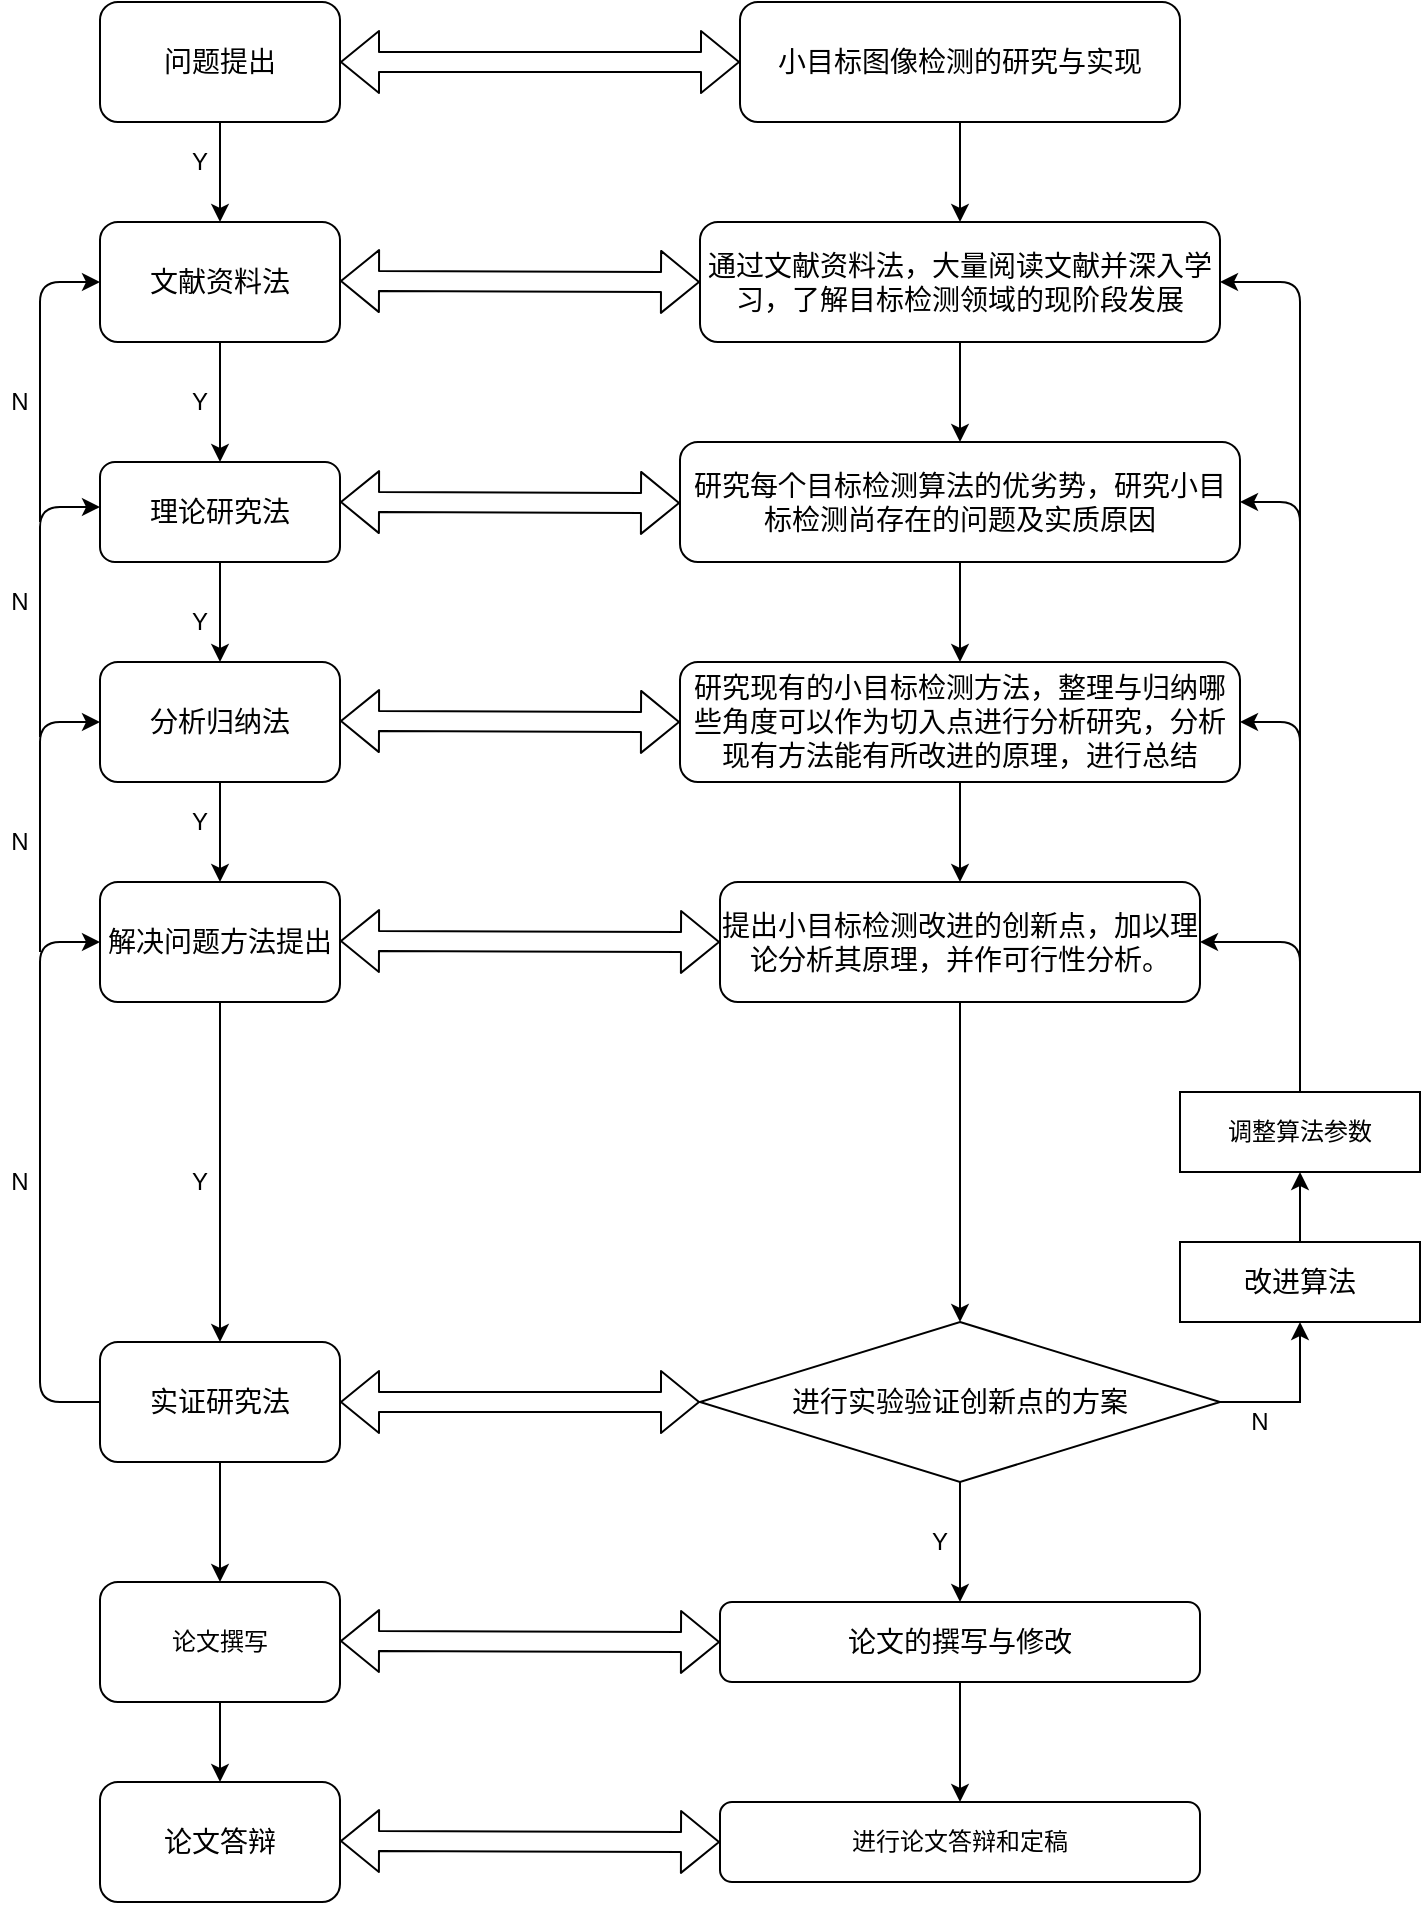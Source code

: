 <mxfile version="13.10.1" type="github">
  <diagram id="916mjzQg44bnQ6U9ui2z" name="Page-1">
    <mxGraphModel dx="868" dy="481" grid="1" gridSize="10" guides="1" tooltips="1" connect="1" arrows="1" fold="1" page="1" pageScale="1" pageWidth="827" pageHeight="1169" math="0" shadow="0">
      <root>
        <mxCell id="0" />
        <mxCell id="1" parent="0" />
        <mxCell id="ovdbi8FJQ23wNGwGJVN4-7" value="" style="edgeStyle=orthogonalEdgeStyle;rounded=0;orthogonalLoop=1;jettySize=auto;html=1;" edge="1" parent="1" source="ovdbi8FJQ23wNGwGJVN4-5">
          <mxGeometry relative="1" as="geometry">
            <mxPoint x="210" y="150" as="targetPoint" />
            <Array as="points">
              <mxPoint x="210" y="130" />
              <mxPoint x="210" y="130" />
            </Array>
          </mxGeometry>
        </mxCell>
        <mxCell id="ovdbi8FJQ23wNGwGJVN4-5" value="&lt;font style=&quot;font-size: 14px&quot;&gt;问题提出&lt;/font&gt;" style="rounded=1;whiteSpace=wrap;html=1;" vertex="1" parent="1">
          <mxGeometry x="150" y="40" width="120" height="60" as="geometry" />
        </mxCell>
        <mxCell id="ovdbi8FJQ23wNGwGJVN4-9" value="" style="edgeStyle=orthogonalEdgeStyle;rounded=0;orthogonalLoop=1;jettySize=auto;html=1;" edge="1" parent="1" source="ovdbi8FJQ23wNGwGJVN4-6" target="ovdbi8FJQ23wNGwGJVN4-8">
          <mxGeometry relative="1" as="geometry" />
        </mxCell>
        <mxCell id="ovdbi8FJQ23wNGwGJVN4-6" value="&lt;font style=&quot;font-size: 14px&quot;&gt;文献资料法&lt;/font&gt;" style="whiteSpace=wrap;html=1;rounded=1;" vertex="1" parent="1">
          <mxGeometry x="150" y="150" width="120" height="60" as="geometry" />
        </mxCell>
        <mxCell id="ovdbi8FJQ23wNGwGJVN4-13" value="" style="edgeStyle=orthogonalEdgeStyle;rounded=0;orthogonalLoop=1;jettySize=auto;html=1;" edge="1" parent="1" source="ovdbi8FJQ23wNGwGJVN4-8" target="ovdbi8FJQ23wNGwGJVN4-12">
          <mxGeometry relative="1" as="geometry" />
        </mxCell>
        <mxCell id="ovdbi8FJQ23wNGwGJVN4-8" value="&lt;font style=&quot;font-size: 14px&quot;&gt;理论研究法&lt;/font&gt;" style="whiteSpace=wrap;html=1;rounded=1;" vertex="1" parent="1">
          <mxGeometry x="150" y="270" width="120" height="50" as="geometry" />
        </mxCell>
        <mxCell id="ovdbi8FJQ23wNGwGJVN4-10" value="Y" style="text;html=1;strokeColor=none;fillColor=none;align=center;verticalAlign=middle;whiteSpace=wrap;rounded=0;" vertex="1" parent="1">
          <mxGeometry x="190" y="110" width="20" height="20" as="geometry" />
        </mxCell>
        <mxCell id="ovdbi8FJQ23wNGwGJVN4-11" value="Y" style="text;html=1;strokeColor=none;fillColor=none;align=center;verticalAlign=middle;whiteSpace=wrap;rounded=0;" vertex="1" parent="1">
          <mxGeometry x="190" y="230" width="20" height="20" as="geometry" />
        </mxCell>
        <mxCell id="ovdbi8FJQ23wNGwGJVN4-49" value="" style="edgeStyle=orthogonalEdgeStyle;rounded=0;orthogonalLoop=1;jettySize=auto;html=1;" edge="1" parent="1" source="ovdbi8FJQ23wNGwGJVN4-12" target="ovdbi8FJQ23wNGwGJVN4-48">
          <mxGeometry relative="1" as="geometry" />
        </mxCell>
        <mxCell id="ovdbi8FJQ23wNGwGJVN4-12" value="&lt;font style=&quot;font-size: 14px&quot;&gt;分析归纳法&lt;/font&gt;" style="whiteSpace=wrap;html=1;rounded=1;" vertex="1" parent="1">
          <mxGeometry x="150" y="370" width="120" height="60" as="geometry" />
        </mxCell>
        <mxCell id="ovdbi8FJQ23wNGwGJVN4-14" value="Y" style="text;html=1;strokeColor=none;fillColor=none;align=center;verticalAlign=middle;whiteSpace=wrap;rounded=0;" vertex="1" parent="1">
          <mxGeometry x="190" y="340" width="20" height="20" as="geometry" />
        </mxCell>
        <mxCell id="ovdbi8FJQ23wNGwGJVN4-22" value="" style="endArrow=classic;html=1;exitX=0;exitY=0.5;exitDx=0;exitDy=0;entryX=0;entryY=0.5;entryDx=0;entryDy=0;" edge="1" parent="1" source="ovdbi8FJQ23wNGwGJVN4-42" target="ovdbi8FJQ23wNGwGJVN4-48">
          <mxGeometry width="50" height="50" relative="1" as="geometry">
            <mxPoint x="140" y="510" as="sourcePoint" />
            <mxPoint x="130" y="370" as="targetPoint" />
            <Array as="points">
              <mxPoint x="120" y="740" />
              <mxPoint x="120" y="510" />
            </Array>
          </mxGeometry>
        </mxCell>
        <mxCell id="ovdbi8FJQ23wNGwGJVN4-23" value="" style="endArrow=classic;html=1;entryX=0;entryY=0.5;entryDx=0;entryDy=0;" edge="1" parent="1" target="ovdbi8FJQ23wNGwGJVN4-6">
          <mxGeometry width="50" height="50" relative="1" as="geometry">
            <mxPoint x="120" y="300" as="sourcePoint" />
            <mxPoint x="440" y="250" as="targetPoint" />
            <Array as="points">
              <mxPoint x="120" y="180" />
            </Array>
          </mxGeometry>
        </mxCell>
        <mxCell id="ovdbi8FJQ23wNGwGJVN4-25" value="N" style="text;html=1;strokeColor=none;fillColor=none;align=center;verticalAlign=middle;whiteSpace=wrap;rounded=0;" vertex="1" parent="1">
          <mxGeometry x="100" y="330" width="20" height="20" as="geometry" />
        </mxCell>
        <mxCell id="ovdbi8FJQ23wNGwGJVN4-26" value="N" style="text;html=1;strokeColor=none;fillColor=none;align=center;verticalAlign=middle;whiteSpace=wrap;rounded=0;" vertex="1" parent="1">
          <mxGeometry x="100" y="230" width="20" height="20" as="geometry" />
        </mxCell>
        <mxCell id="ovdbi8FJQ23wNGwGJVN4-28" value="" style="shape=flexArrow;endArrow=classic;startArrow=classic;html=1;exitX=1;exitY=0.5;exitDx=0;exitDy=0;" edge="1" parent="1" source="ovdbi8FJQ23wNGwGJVN4-5">
          <mxGeometry width="50" height="50" relative="1" as="geometry">
            <mxPoint x="340" y="100" as="sourcePoint" />
            <mxPoint x="470" y="70" as="targetPoint" />
          </mxGeometry>
        </mxCell>
        <mxCell id="ovdbi8FJQ23wNGwGJVN4-31" value="" style="edgeStyle=orthogonalEdgeStyle;rounded=0;orthogonalLoop=1;jettySize=auto;html=1;" edge="1" parent="1" source="ovdbi8FJQ23wNGwGJVN4-29" target="ovdbi8FJQ23wNGwGJVN4-30">
          <mxGeometry relative="1" as="geometry" />
        </mxCell>
        <mxCell id="ovdbi8FJQ23wNGwGJVN4-29" value="&lt;p class=&quot;MsoNormal&quot;&gt;&lt;span style=&quot;font-size: 10.5pt&quot;&gt;小目标图像检测的研究与实现&lt;/span&gt;&lt;/p&gt;" style="rounded=1;whiteSpace=wrap;html=1;" vertex="1" parent="1">
          <mxGeometry x="470" y="40" width="220" height="60" as="geometry" />
        </mxCell>
        <mxCell id="ovdbi8FJQ23wNGwGJVN4-34" value="" style="edgeStyle=orthogonalEdgeStyle;rounded=0;orthogonalLoop=1;jettySize=auto;html=1;" edge="1" parent="1" source="ovdbi8FJQ23wNGwGJVN4-30" target="ovdbi8FJQ23wNGwGJVN4-33">
          <mxGeometry relative="1" as="geometry" />
        </mxCell>
        <mxCell id="ovdbi8FJQ23wNGwGJVN4-30" value="&lt;font style=&quot;font-size: 14px&quot;&gt;通过文献资料法，大量阅读文献并深入学习，了解目标检测领域的现阶段发展&lt;/font&gt;" style="whiteSpace=wrap;html=1;rounded=1;" vertex="1" parent="1">
          <mxGeometry x="450" y="150" width="260" height="60" as="geometry" />
        </mxCell>
        <mxCell id="ovdbi8FJQ23wNGwGJVN4-32" value="" style="shape=flexArrow;endArrow=classic;startArrow=classic;html=1;exitX=1;exitY=0.5;exitDx=0;exitDy=0;entryX=0;entryY=0.5;entryDx=0;entryDy=0;" edge="1" parent="1" target="ovdbi8FJQ23wNGwGJVN4-30">
          <mxGeometry width="50" height="50" relative="1" as="geometry">
            <mxPoint x="270" y="179.5" as="sourcePoint" />
            <mxPoint x="440" y="180" as="targetPoint" />
          </mxGeometry>
        </mxCell>
        <mxCell id="ovdbi8FJQ23wNGwGJVN4-37" value="" style="edgeStyle=orthogonalEdgeStyle;rounded=0;orthogonalLoop=1;jettySize=auto;html=1;" edge="1" parent="1" source="ovdbi8FJQ23wNGwGJVN4-33" target="ovdbi8FJQ23wNGwGJVN4-36">
          <mxGeometry relative="1" as="geometry" />
        </mxCell>
        <mxCell id="ovdbi8FJQ23wNGwGJVN4-33" value="&lt;font style=&quot;font-size: 14px&quot;&gt;研究每个目标检测算法的优劣势，研究小目标检测尚存在的问题及实质原因&lt;/font&gt;" style="whiteSpace=wrap;html=1;rounded=1;" vertex="1" parent="1">
          <mxGeometry x="440" y="260" width="280" height="60" as="geometry" />
        </mxCell>
        <mxCell id="ovdbi8FJQ23wNGwGJVN4-35" value="" style="shape=flexArrow;endArrow=classic;startArrow=classic;html=1;exitX=1;exitY=0.5;exitDx=0;exitDy=0;" edge="1" parent="1">
          <mxGeometry width="50" height="50" relative="1" as="geometry">
            <mxPoint x="270" y="290" as="sourcePoint" />
            <mxPoint x="440" y="290.5" as="targetPoint" />
          </mxGeometry>
        </mxCell>
        <mxCell id="ovdbi8FJQ23wNGwGJVN4-56" value="" style="edgeStyle=orthogonalEdgeStyle;rounded=0;orthogonalLoop=1;jettySize=auto;html=1;" edge="1" parent="1" source="ovdbi8FJQ23wNGwGJVN4-36" target="ovdbi8FJQ23wNGwGJVN4-55">
          <mxGeometry relative="1" as="geometry" />
        </mxCell>
        <mxCell id="ovdbi8FJQ23wNGwGJVN4-36" value="&lt;font style=&quot;font-size: 14px&quot;&gt;研究现有的小目标检测方法，整理与归纳哪些角度可以作为切入点进行分析研究，分析现有方法能有所改进的原理，进行总结&lt;/font&gt;" style="whiteSpace=wrap;html=1;rounded=1;" vertex="1" parent="1">
          <mxGeometry x="440" y="370" width="280" height="60" as="geometry" />
        </mxCell>
        <mxCell id="ovdbi8FJQ23wNGwGJVN4-38" value="" style="shape=flexArrow;endArrow=classic;startArrow=classic;html=1;exitX=1;exitY=0.5;exitDx=0;exitDy=0;" edge="1" parent="1">
          <mxGeometry width="50" height="50" relative="1" as="geometry">
            <mxPoint x="270" y="399.5" as="sourcePoint" />
            <mxPoint x="440" y="400" as="targetPoint" />
          </mxGeometry>
        </mxCell>
        <mxCell id="ovdbi8FJQ23wNGwGJVN4-41" value="" style="edgeStyle=orthogonalEdgeStyle;rounded=0;orthogonalLoop=1;jettySize=auto;html=1;" edge="1" parent="1" source="ovdbi8FJQ23wNGwGJVN4-42" target="ovdbi8FJQ23wNGwGJVN4-44">
          <mxGeometry relative="1" as="geometry" />
        </mxCell>
        <mxCell id="ovdbi8FJQ23wNGwGJVN4-42" value="&lt;font style=&quot;font-size: 14px&quot;&gt;实证研究法&lt;/font&gt;" style="whiteSpace=wrap;html=1;rounded=1;" vertex="1" parent="1">
          <mxGeometry x="150" y="710" width="120" height="60" as="geometry" />
        </mxCell>
        <mxCell id="ovdbi8FJQ23wNGwGJVN4-43" value="" style="edgeStyle=orthogonalEdgeStyle;rounded=0;orthogonalLoop=1;jettySize=auto;html=1;" edge="1" parent="1" source="ovdbi8FJQ23wNGwGJVN4-44" target="ovdbi8FJQ23wNGwGJVN4-45">
          <mxGeometry relative="1" as="geometry" />
        </mxCell>
        <mxCell id="ovdbi8FJQ23wNGwGJVN4-44" value="论文撰写" style="whiteSpace=wrap;html=1;rounded=1;" vertex="1" parent="1">
          <mxGeometry x="150" y="830" width="120" height="60" as="geometry" />
        </mxCell>
        <mxCell id="ovdbi8FJQ23wNGwGJVN4-45" value="&lt;font style=&quot;font-size: 14px&quot;&gt;论文答辩&lt;/font&gt;" style="whiteSpace=wrap;html=1;rounded=1;" vertex="1" parent="1">
          <mxGeometry x="150" y="930" width="120" height="60" as="geometry" />
        </mxCell>
        <mxCell id="ovdbi8FJQ23wNGwGJVN4-51" value="" style="edgeStyle=orthogonalEdgeStyle;rounded=0;orthogonalLoop=1;jettySize=auto;html=1;" edge="1" parent="1" source="ovdbi8FJQ23wNGwGJVN4-48" target="ovdbi8FJQ23wNGwGJVN4-42">
          <mxGeometry relative="1" as="geometry" />
        </mxCell>
        <mxCell id="ovdbi8FJQ23wNGwGJVN4-48" value="&lt;font style=&quot;font-size: 14px&quot;&gt;解决问题方法提出&lt;/font&gt;" style="whiteSpace=wrap;html=1;rounded=1;" vertex="1" parent="1">
          <mxGeometry x="150" y="480" width="120" height="60" as="geometry" />
        </mxCell>
        <mxCell id="ovdbi8FJQ23wNGwGJVN4-53" value="Y" style="text;html=1;strokeColor=none;fillColor=none;align=center;verticalAlign=middle;whiteSpace=wrap;rounded=0;" vertex="1" parent="1">
          <mxGeometry x="190" y="440" width="20" height="20" as="geometry" />
        </mxCell>
        <mxCell id="ovdbi8FJQ23wNGwGJVN4-54" value="" style="shape=flexArrow;endArrow=classic;startArrow=classic;html=1;exitX=1;exitY=0.5;exitDx=0;exitDy=0;entryX=0;entryY=0.5;entryDx=0;entryDy=0;" edge="1" parent="1" target="ovdbi8FJQ23wNGwGJVN4-55">
          <mxGeometry width="50" height="50" relative="1" as="geometry">
            <mxPoint x="270" y="509.5" as="sourcePoint" />
            <mxPoint x="440" y="510" as="targetPoint" />
          </mxGeometry>
        </mxCell>
        <mxCell id="ovdbi8FJQ23wNGwGJVN4-66" value="" style="edgeStyle=orthogonalEdgeStyle;rounded=0;orthogonalLoop=1;jettySize=auto;html=1;" edge="1" parent="1" source="ovdbi8FJQ23wNGwGJVN4-55" target="ovdbi8FJQ23wNGwGJVN4-65">
          <mxGeometry relative="1" as="geometry" />
        </mxCell>
        <mxCell id="ovdbi8FJQ23wNGwGJVN4-55" value="&lt;font style=&quot;font-size: 14px&quot;&gt;提出小目标检测改进的创新点，加以理论分析其原理，并作可行性分析。&lt;/font&gt;" style="whiteSpace=wrap;html=1;rounded=1;" vertex="1" parent="1">
          <mxGeometry x="460" y="480" width="240" height="60" as="geometry" />
        </mxCell>
        <mxCell id="ovdbi8FJQ23wNGwGJVN4-59" value="Y" style="text;html=1;strokeColor=none;fillColor=none;align=center;verticalAlign=middle;whiteSpace=wrap;rounded=0;" vertex="1" parent="1">
          <mxGeometry x="190" y="620" width="20" height="20" as="geometry" />
        </mxCell>
        <mxCell id="ovdbi8FJQ23wNGwGJVN4-61" value="" style="endArrow=classic;html=1;entryX=0;entryY=0.5;entryDx=0;entryDy=0;" edge="1" parent="1" target="ovdbi8FJQ23wNGwGJVN4-12">
          <mxGeometry width="50" height="50" relative="1" as="geometry">
            <mxPoint x="120" y="515" as="sourcePoint" />
            <mxPoint x="150" y="385" as="targetPoint" />
            <Array as="points">
              <mxPoint x="120" y="400" />
            </Array>
          </mxGeometry>
        </mxCell>
        <mxCell id="ovdbi8FJQ23wNGwGJVN4-62" value="" style="endArrow=classic;html=1;entryX=0;entryY=0.5;entryDx=0;entryDy=0;" edge="1" parent="1">
          <mxGeometry width="50" height="50" relative="1" as="geometry">
            <mxPoint x="120" y="407.5" as="sourcePoint" />
            <mxPoint x="150" y="292.5" as="targetPoint" />
            <Array as="points">
              <mxPoint x="120" y="292.5" />
            </Array>
          </mxGeometry>
        </mxCell>
        <mxCell id="ovdbi8FJQ23wNGwGJVN4-63" value="N" style="text;html=1;strokeColor=none;fillColor=none;align=center;verticalAlign=middle;whiteSpace=wrap;rounded=0;" vertex="1" parent="1">
          <mxGeometry x="100" y="450" width="20" height="20" as="geometry" />
        </mxCell>
        <mxCell id="ovdbi8FJQ23wNGwGJVN4-64" value="N" style="text;html=1;strokeColor=none;fillColor=none;align=center;verticalAlign=middle;whiteSpace=wrap;rounded=0;" vertex="1" parent="1">
          <mxGeometry x="100" y="620" width="20" height="20" as="geometry" />
        </mxCell>
        <mxCell id="ovdbi8FJQ23wNGwGJVN4-72" value="" style="edgeStyle=orthogonalEdgeStyle;rounded=0;orthogonalLoop=1;jettySize=auto;html=1;entryX=0.5;entryY=1;entryDx=0;entryDy=0;" edge="1" parent="1" source="ovdbi8FJQ23wNGwGJVN4-65" target="ovdbi8FJQ23wNGwGJVN4-71">
          <mxGeometry relative="1" as="geometry">
            <Array as="points">
              <mxPoint x="750" y="740" />
            </Array>
          </mxGeometry>
        </mxCell>
        <mxCell id="ovdbi8FJQ23wNGwGJVN4-82" value="" style="edgeStyle=orthogonalEdgeStyle;rounded=0;orthogonalLoop=1;jettySize=auto;html=1;exitX=0.5;exitY=1;exitDx=0;exitDy=0;" edge="1" parent="1" source="ovdbi8FJQ23wNGwGJVN4-65" target="ovdbi8FJQ23wNGwGJVN4-81">
          <mxGeometry relative="1" as="geometry">
            <mxPoint x="610" y="800" as="sourcePoint" />
          </mxGeometry>
        </mxCell>
        <mxCell id="ovdbi8FJQ23wNGwGJVN4-65" value="&lt;font style=&quot;font-size: 14px&quot;&gt;进行实验验证创新点的方案&lt;/font&gt;" style="rhombus;whiteSpace=wrap;html=1;" vertex="1" parent="1">
          <mxGeometry x="450" y="700" width="260" height="80" as="geometry" />
        </mxCell>
        <mxCell id="ovdbi8FJQ23wNGwGJVN4-67" value="" style="shape=flexArrow;endArrow=classic;startArrow=classic;html=1;exitX=1;exitY=0.5;exitDx=0;exitDy=0;entryX=0;entryY=0.5;entryDx=0;entryDy=0;" edge="1" parent="1" source="ovdbi8FJQ23wNGwGJVN4-42" target="ovdbi8FJQ23wNGwGJVN4-65">
          <mxGeometry width="50" height="50" relative="1" as="geometry">
            <mxPoint x="270" y="639.5" as="sourcePoint" />
            <mxPoint x="460" y="640" as="targetPoint" />
          </mxGeometry>
        </mxCell>
        <mxCell id="ovdbi8FJQ23wNGwGJVN4-74" value="" style="edgeStyle=orthogonalEdgeStyle;rounded=0;orthogonalLoop=1;jettySize=auto;html=1;" edge="1" parent="1" source="ovdbi8FJQ23wNGwGJVN4-71" target="ovdbi8FJQ23wNGwGJVN4-73">
          <mxGeometry relative="1" as="geometry" />
        </mxCell>
        <mxCell id="ovdbi8FJQ23wNGwGJVN4-71" value="&lt;font style=&quot;font-size: 14px&quot;&gt;改进算法&lt;/font&gt;" style="whiteSpace=wrap;html=1;" vertex="1" parent="1">
          <mxGeometry x="690" y="660" width="120" height="40" as="geometry" />
        </mxCell>
        <mxCell id="ovdbi8FJQ23wNGwGJVN4-73" value="调整算法参数" style="whiteSpace=wrap;html=1;" vertex="1" parent="1">
          <mxGeometry x="690" y="585" width="120" height="40" as="geometry" />
        </mxCell>
        <mxCell id="ovdbi8FJQ23wNGwGJVN4-77" value="" style="endArrow=classic;html=1;entryX=1;entryY=0.5;entryDx=0;entryDy=0;" edge="1" parent="1" target="ovdbi8FJQ23wNGwGJVN4-36">
          <mxGeometry width="50" height="50" relative="1" as="geometry">
            <mxPoint x="750" y="530" as="sourcePoint" />
            <mxPoint x="520" y="450" as="targetPoint" />
            <Array as="points">
              <mxPoint x="750" y="400" />
            </Array>
          </mxGeometry>
        </mxCell>
        <mxCell id="ovdbi8FJQ23wNGwGJVN4-78" value="" style="endArrow=classic;html=1;entryX=1;entryY=0.5;entryDx=0;entryDy=0;" edge="1" parent="1" target="ovdbi8FJQ23wNGwGJVN4-33">
          <mxGeometry width="50" height="50" relative="1" as="geometry">
            <mxPoint x="750" y="410" as="sourcePoint" />
            <mxPoint x="520" y="350" as="targetPoint" />
            <Array as="points">
              <mxPoint x="750" y="290" />
            </Array>
          </mxGeometry>
        </mxCell>
        <mxCell id="ovdbi8FJQ23wNGwGJVN4-79" value="" style="endArrow=classic;html=1;entryX=1;entryY=0.5;entryDx=0;entryDy=0;" edge="1" parent="1" target="ovdbi8FJQ23wNGwGJVN4-30">
          <mxGeometry width="50" height="50" relative="1" as="geometry">
            <mxPoint x="750" y="300" as="sourcePoint" />
            <mxPoint x="520" y="350" as="targetPoint" />
            <Array as="points">
              <mxPoint x="750" y="180" />
            </Array>
          </mxGeometry>
        </mxCell>
        <mxCell id="ovdbi8FJQ23wNGwGJVN4-80" value="" style="endArrow=classic;html=1;entryX=1;entryY=0.5;entryDx=0;entryDy=0;" edge="1" parent="1" target="ovdbi8FJQ23wNGwGJVN4-55">
          <mxGeometry width="50" height="50" relative="1" as="geometry">
            <mxPoint x="750" y="585" as="sourcePoint" />
            <mxPoint x="720" y="475" as="targetPoint" />
            <Array as="points">
              <mxPoint x="750" y="510" />
            </Array>
          </mxGeometry>
        </mxCell>
        <mxCell id="ovdbi8FJQ23wNGwGJVN4-89" value="" style="edgeStyle=orthogonalEdgeStyle;rounded=0;orthogonalLoop=1;jettySize=auto;html=1;" edge="1" parent="1" source="ovdbi8FJQ23wNGwGJVN4-81" target="ovdbi8FJQ23wNGwGJVN4-88">
          <mxGeometry relative="1" as="geometry" />
        </mxCell>
        <mxCell id="ovdbi8FJQ23wNGwGJVN4-81" value="&lt;font style=&quot;font-size: 14px&quot;&gt;论文的撰写与修改&lt;/font&gt;" style="whiteSpace=wrap;html=1;rounded=1;" vertex="1" parent="1">
          <mxGeometry x="460" y="840" width="240" height="40" as="geometry" />
        </mxCell>
        <mxCell id="ovdbi8FJQ23wNGwGJVN4-83" value="" style="shape=flexArrow;endArrow=classic;startArrow=classic;html=1;exitX=1;exitY=0.5;exitDx=0;exitDy=0;entryX=0;entryY=0.5;entryDx=0;entryDy=0;" edge="1" parent="1" target="ovdbi8FJQ23wNGwGJVN4-81">
          <mxGeometry width="50" height="50" relative="1" as="geometry">
            <mxPoint x="270" y="859.5" as="sourcePoint" />
            <mxPoint x="450" y="859.5" as="targetPoint" />
          </mxGeometry>
        </mxCell>
        <mxCell id="ovdbi8FJQ23wNGwGJVN4-84" value="Y" style="text;html=1;strokeColor=none;fillColor=none;align=center;verticalAlign=middle;whiteSpace=wrap;rounded=0;" vertex="1" parent="1">
          <mxGeometry x="560" y="800" width="20" height="20" as="geometry" />
        </mxCell>
        <mxCell id="ovdbi8FJQ23wNGwGJVN4-86" value="N" style="text;html=1;strokeColor=none;fillColor=none;align=center;verticalAlign=middle;whiteSpace=wrap;rounded=0;" vertex="1" parent="1">
          <mxGeometry x="720" y="740" width="20" height="20" as="geometry" />
        </mxCell>
        <mxCell id="ovdbi8FJQ23wNGwGJVN4-88" value="进行论文答辩和定稿" style="whiteSpace=wrap;html=1;rounded=1;" vertex="1" parent="1">
          <mxGeometry x="460" y="940" width="240" height="40" as="geometry" />
        </mxCell>
        <mxCell id="ovdbi8FJQ23wNGwGJVN4-90" value="" style="shape=flexArrow;endArrow=classic;startArrow=classic;html=1;exitX=1;exitY=0.5;exitDx=0;exitDy=0;" edge="1" parent="1">
          <mxGeometry width="50" height="50" relative="1" as="geometry">
            <mxPoint x="270" y="959.5" as="sourcePoint" />
            <mxPoint x="460" y="960" as="targetPoint" />
          </mxGeometry>
        </mxCell>
      </root>
    </mxGraphModel>
  </diagram>
</mxfile>
